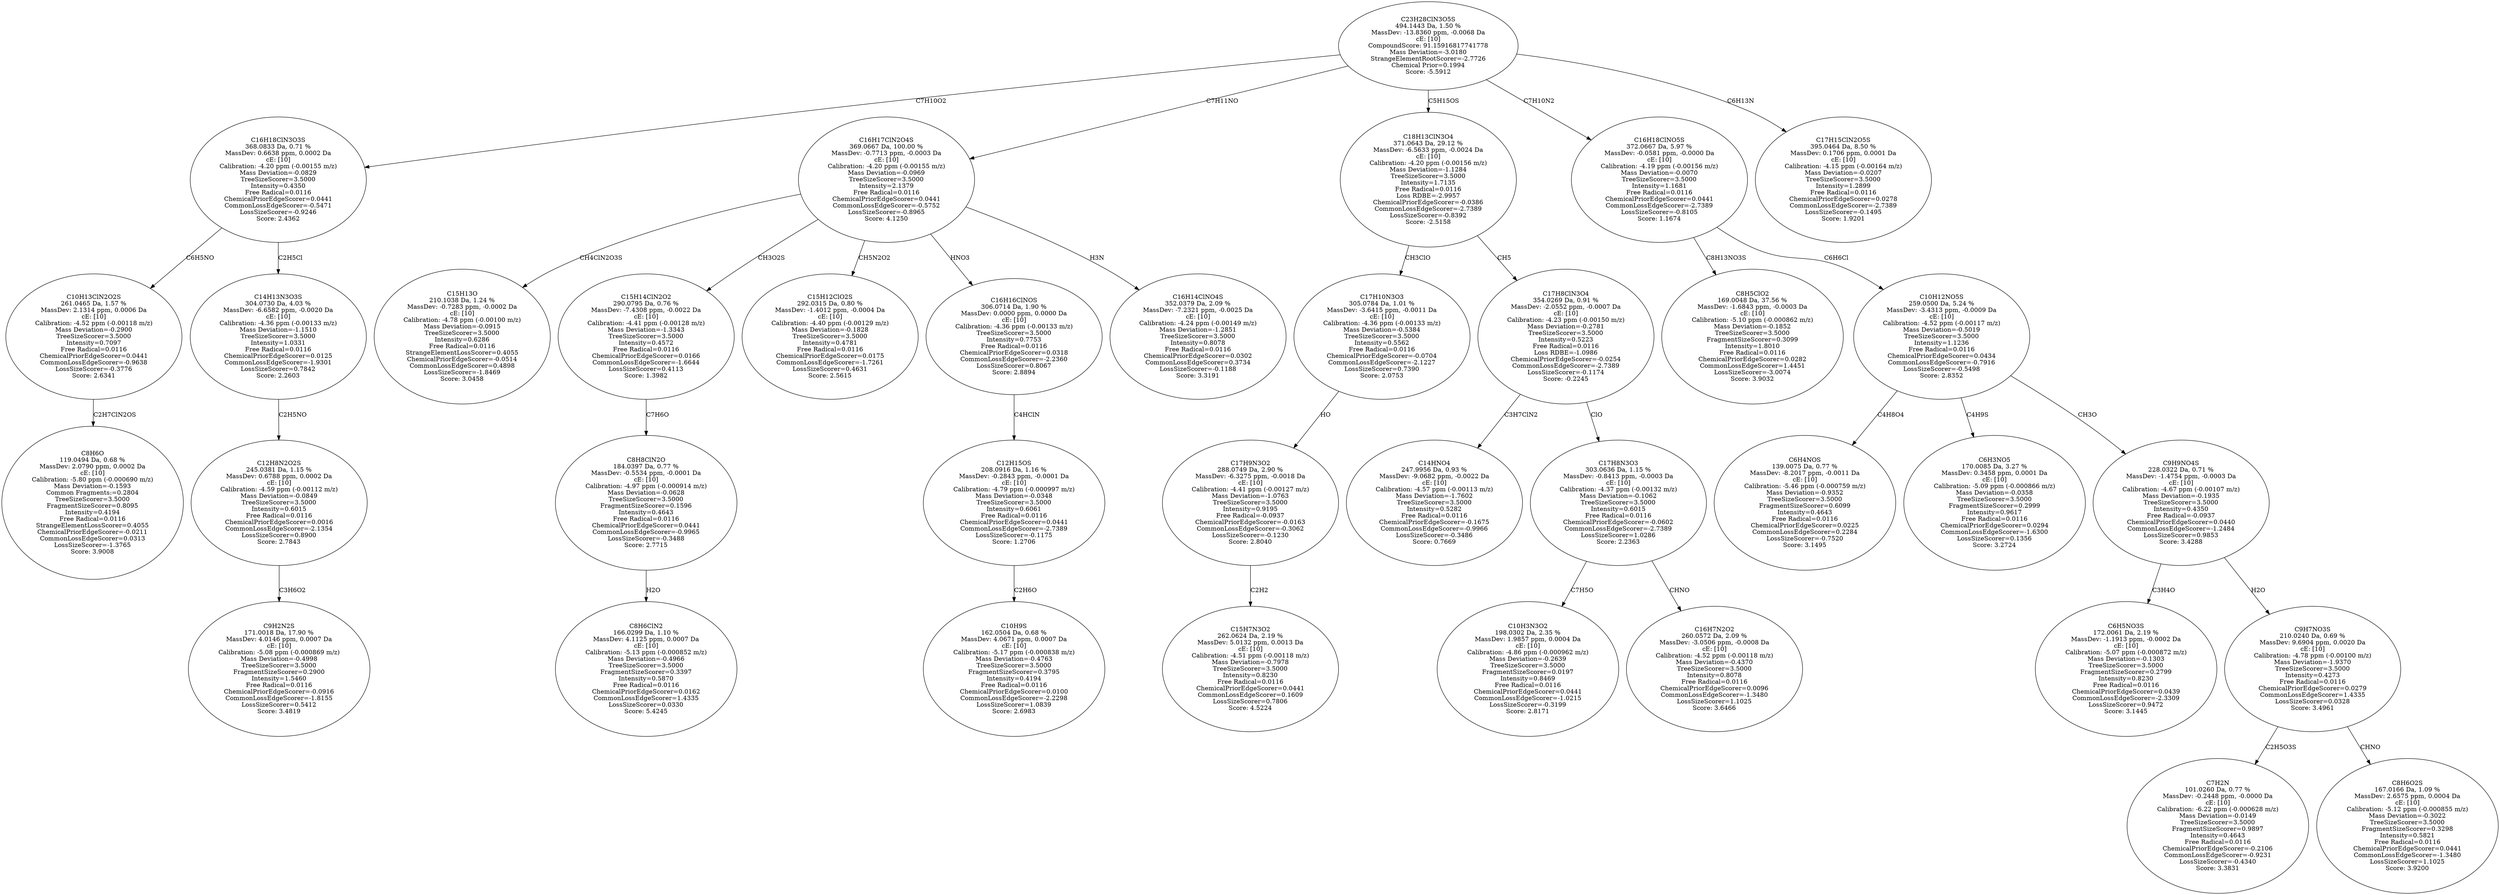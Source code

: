strict digraph {
v1 [label="C8H6O\n119.0494 Da, 0.68 %\nMassDev: 2.0790 ppm, 0.0002 Da\ncE: [10]\nCalibration: -5.80 ppm (-0.000690 m/z)\nMass Deviation=-0.1593\nCommon Fragments:=0.2804\nTreeSizeScorer=3.5000\nFragmentSizeScorer=0.8095\nIntensity=0.4194\nFree Radical=0.0116\nStrangeElementLossScorer=0.4055\nChemicalPriorEdgeScorer=-0.0211\nCommonLossEdgeScorer=0.0313\nLossSizeScorer=-1.3765\nScore: 3.9008"];
v2 [label="C10H13ClN2O2S\n261.0465 Da, 1.57 %\nMassDev: 2.1314 ppm, 0.0006 Da\ncE: [10]\nCalibration: -4.52 ppm (-0.00118 m/z)\nMass Deviation=-0.2900\nTreeSizeScorer=3.5000\nIntensity=0.7097\nFree Radical=0.0116\nChemicalPriorEdgeScorer=0.0441\nCommonLossEdgeScorer=-0.9638\nLossSizeScorer=-0.3776\nScore: 2.6341"];
v3 [label="C9H2N2S\n171.0018 Da, 17.90 %\nMassDev: 4.0146 ppm, 0.0007 Da\ncE: [10]\nCalibration: -5.08 ppm (-0.000869 m/z)\nMass Deviation=-0.4998\nTreeSizeScorer=3.5000\nFragmentSizeScorer=0.2900\nIntensity=1.5460\nFree Radical=0.0116\nChemicalPriorEdgeScorer=-0.0916\nCommonLossEdgeScorer=-1.8155\nLossSizeScorer=0.5412\nScore: 3.4819"];
v4 [label="C12H8N2O2S\n245.0381 Da, 1.15 %\nMassDev: 0.6788 ppm, 0.0002 Da\ncE: [10]\nCalibration: -4.59 ppm (-0.00112 m/z)\nMass Deviation=-0.0849\nTreeSizeScorer=3.5000\nIntensity=0.6015\nFree Radical=0.0116\nChemicalPriorEdgeScorer=0.0016\nCommonLossEdgeScorer=-2.1354\nLossSizeScorer=0.8900\nScore: 2.7843"];
v5 [label="C14H13N3O3S\n304.0730 Da, 4.03 %\nMassDev: -6.6582 ppm, -0.0020 Da\ncE: [10]\nCalibration: -4.36 ppm (-0.00133 m/z)\nMass Deviation=-1.1510\nTreeSizeScorer=3.5000\nIntensity=1.0331\nFree Radical=0.0116\nChemicalPriorEdgeScorer=0.0125\nCommonLossEdgeScorer=-1.9301\nLossSizeScorer=0.7842\nScore: 2.2603"];
v6 [label="C16H18ClN3O3S\n368.0833 Da, 0.71 %\nMassDev: 0.6638 ppm, 0.0002 Da\ncE: [10]\nCalibration: -4.20 ppm (-0.00155 m/z)\nMass Deviation=-0.0829\nTreeSizeScorer=3.5000\nIntensity=0.4350\nFree Radical=0.0116\nChemicalPriorEdgeScorer=0.0441\nCommonLossEdgeScorer=-0.5471\nLossSizeScorer=-0.9246\nScore: 2.4362"];
v7 [label="C15H13O\n210.1038 Da, 1.24 %\nMassDev: -0.7283 ppm, -0.0002 Da\ncE: [10]\nCalibration: -4.78 ppm (-0.00100 m/z)\nMass Deviation=-0.0915\nTreeSizeScorer=3.5000\nIntensity=0.6286\nFree Radical=0.0116\nStrangeElementLossScorer=0.4055\nChemicalPriorEdgeScorer=-0.0514\nCommonLossEdgeScorer=0.4898\nLossSizeScorer=-1.8469\nScore: 3.0458"];
v8 [label="C8H6ClN2\n166.0299 Da, 1.10 %\nMassDev: 4.1125 ppm, 0.0007 Da\ncE: [10]\nCalibration: -5.13 ppm (-0.000852 m/z)\nMass Deviation=-0.4966\nTreeSizeScorer=3.5000\nFragmentSizeScorer=0.3397\nIntensity=0.5870\nFree Radical=0.0116\nChemicalPriorEdgeScorer=0.0162\nCommonLossEdgeScorer=1.4335\nLossSizeScorer=0.0330\nScore: 5.4245"];
v9 [label="C8H8ClN2O\n184.0397 Da, 0.77 %\nMassDev: -0.5534 ppm, -0.0001 Da\ncE: [10]\nCalibration: -4.97 ppm (-0.000914 m/z)\nMass Deviation=-0.0628\nTreeSizeScorer=3.5000\nFragmentSizeScorer=0.1596\nIntensity=0.4643\nFree Radical=0.0116\nChemicalPriorEdgeScorer=0.0441\nCommonLossEdgeScorer=-0.9965\nLossSizeScorer=-0.3488\nScore: 2.7715"];
v10 [label="C15H14ClN2O2\n290.0795 Da, 0.76 %\nMassDev: -7.4308 ppm, -0.0022 Da\ncE: [10]\nCalibration: -4.41 ppm (-0.00128 m/z)\nMass Deviation=-1.3343\nTreeSizeScorer=3.5000\nIntensity=0.4572\nFree Radical=0.0116\nChemicalPriorEdgeScorer=0.0166\nCommonLossEdgeScorer=-1.6644\nLossSizeScorer=0.4113\nScore: 1.3982"];
v11 [label="C15H12ClO2S\n292.0315 Da, 0.80 %\nMassDev: -1.4012 ppm, -0.0004 Da\ncE: [10]\nCalibration: -4.40 ppm (-0.00129 m/z)\nMass Deviation=-0.1828\nTreeSizeScorer=3.5000\nIntensity=0.4781\nFree Radical=0.0116\nChemicalPriorEdgeScorer=0.0175\nCommonLossEdgeScorer=-1.7261\nLossSizeScorer=0.4631\nScore: 2.5615"];
v12 [label="C10H9S\n162.0504 Da, 0.68 %\nMassDev: 4.0671 ppm, 0.0007 Da\ncE: [10]\nCalibration: -5.17 ppm (-0.000838 m/z)\nMass Deviation=-0.4763\nTreeSizeScorer=3.5000\nFragmentSizeScorer=0.3795\nIntensity=0.4194\nFree Radical=0.0116\nChemicalPriorEdgeScorer=0.0100\nCommonLossEdgeScorer=-2.2298\nLossSizeScorer=1.0839\nScore: 2.6983"];
v13 [label="C12H15OS\n208.0916 Da, 1.16 %\nMassDev: -0.2843 ppm, -0.0001 Da\ncE: [10]\nCalibration: -4.79 ppm (-0.000997 m/z)\nMass Deviation=-0.0348\nTreeSizeScorer=3.5000\nIntensity=0.6061\nFree Radical=0.0116\nChemicalPriorEdgeScorer=0.0441\nCommonLossEdgeScorer=-2.7389\nLossSizeScorer=-0.1175\nScore: 1.2706"];
v14 [label="C16H16ClNOS\n306.0714 Da, 1.90 %\nMassDev: 0.0000 ppm, 0.0000 Da\ncE: [10]\nCalibration: -4.36 ppm (-0.00133 m/z)\nTreeSizeScorer=3.5000\nIntensity=0.7753\nFree Radical=0.0116\nChemicalPriorEdgeScorer=0.0318\nCommonLossEdgeScorer=-2.2360\nLossSizeScorer=0.8067\nScore: 2.8894"];
v15 [label="C16H14ClNO4S\n352.0379 Da, 2.09 %\nMassDev: -7.2321 ppm, -0.0025 Da\ncE: [10]\nCalibration: -4.24 ppm (-0.00149 m/z)\nMass Deviation=-1.2851\nTreeSizeScorer=3.5000\nIntensity=0.8078\nFree Radical=0.0116\nChemicalPriorEdgeScorer=0.0302\nCommonLossEdgeScorer=0.3734\nLossSizeScorer=-0.1188\nScore: 3.3191"];
v16 [label="C16H17ClN2O4S\n369.0667 Da, 100.00 %\nMassDev: -0.7713 ppm, -0.0003 Da\ncE: [10]\nCalibration: -4.20 ppm (-0.00155 m/z)\nMass Deviation=-0.0969\nTreeSizeScorer=3.5000\nIntensity=2.1379\nFree Radical=0.0116\nChemicalPriorEdgeScorer=0.0441\nCommonLossEdgeScorer=-0.5752\nLossSizeScorer=-0.8965\nScore: 4.1250"];
v17 [label="C15H7N3O2\n262.0624 Da, 2.19 %\nMassDev: 5.0132 ppm, 0.0013 Da\ncE: [10]\nCalibration: -4.51 ppm (-0.00118 m/z)\nMass Deviation=-0.7978\nTreeSizeScorer=3.5000\nIntensity=0.8230\nFree Radical=0.0116\nChemicalPriorEdgeScorer=0.0441\nCommonLossEdgeScorer=0.1609\nLossSizeScorer=0.7806\nScore: 4.5224"];
v18 [label="C17H9N3O2\n288.0749 Da, 2.90 %\nMassDev: -6.3275 ppm, -0.0018 Da\ncE: [10]\nCalibration: -4.41 ppm (-0.00127 m/z)\nMass Deviation=-1.0763\nTreeSizeScorer=3.5000\nIntensity=0.9195\nFree Radical=-0.0937\nChemicalPriorEdgeScorer=-0.0163\nCommonLossEdgeScorer=-0.3062\nLossSizeScorer=-0.1230\nScore: 2.8040"];
v19 [label="C17H10N3O3\n305.0784 Da, 1.01 %\nMassDev: -3.6415 ppm, -0.0011 Da\ncE: [10]\nCalibration: -4.36 ppm (-0.00133 m/z)\nMass Deviation=-0.5384\nTreeSizeScorer=3.5000\nIntensity=0.5562\nFree Radical=0.0116\nChemicalPriorEdgeScorer=-0.0704\nCommonLossEdgeScorer=-2.1227\nLossSizeScorer=0.7390\nScore: 2.0753"];
v20 [label="C14HNO4\n247.9956 Da, 0.93 %\nMassDev: -9.0682 ppm, -0.0022 Da\ncE: [10]\nCalibration: -4.57 ppm (-0.00113 m/z)\nMass Deviation=-1.7602\nTreeSizeScorer=3.5000\nIntensity=0.5282\nFree Radical=0.0116\nChemicalPriorEdgeScorer=-0.1675\nCommonLossEdgeScorer=-0.9966\nLossSizeScorer=-0.3486\nScore: 0.7669"];
v21 [label="C10H3N3O2\n198.0302 Da, 2.35 %\nMassDev: 1.9857 ppm, 0.0004 Da\ncE: [10]\nCalibration: -4.86 ppm (-0.000962 m/z)\nMass Deviation=-0.2639\nTreeSizeScorer=3.5000\nFragmentSizeScorer=0.0197\nIntensity=0.8469\nFree Radical=0.0116\nChemicalPriorEdgeScorer=0.0441\nCommonLossEdgeScorer=-1.0215\nLossSizeScorer=-0.3199\nScore: 2.8171"];
v22 [label="C16H7N2O2\n260.0572 Da, 2.09 %\nMassDev: -3.0506 ppm, -0.0008 Da\ncE: [10]\nCalibration: -4.52 ppm (-0.00118 m/z)\nMass Deviation=-0.4370\nTreeSizeScorer=3.5000\nIntensity=0.8078\nFree Radical=0.0116\nChemicalPriorEdgeScorer=0.0096\nCommonLossEdgeScorer=-1.3480\nLossSizeScorer=1.1025\nScore: 3.6466"];
v23 [label="C17H8N3O3\n303.0636 Da, 1.15 %\nMassDev: -0.8413 ppm, -0.0003 Da\ncE: [10]\nCalibration: -4.37 ppm (-0.00132 m/z)\nMass Deviation=-0.1062\nTreeSizeScorer=3.5000\nIntensity=0.6015\nFree Radical=0.0116\nChemicalPriorEdgeScorer=-0.0602\nCommonLossEdgeScorer=-2.7389\nLossSizeScorer=1.0286\nScore: 2.2363"];
v24 [label="C17H8ClN3O4\n354.0269 Da, 0.91 %\nMassDev: -2.0552 ppm, -0.0007 Da\ncE: [10]\nCalibration: -4.23 ppm (-0.00150 m/z)\nMass Deviation=-0.2781\nTreeSizeScorer=3.5000\nIntensity=0.5223\nFree Radical=0.0116\nLoss RDBE=-1.0986\nChemicalPriorEdgeScorer=-0.0254\nCommonLossEdgeScorer=-2.7389\nLossSizeScorer=-0.1174\nScore: -0.2245"];
v25 [label="C18H13ClN3O4\n371.0643 Da, 29.12 %\nMassDev: -6.5633 ppm, -0.0024 Da\ncE: [10]\nCalibration: -4.20 ppm (-0.00156 m/z)\nMass Deviation=-1.1284\nTreeSizeScorer=3.5000\nIntensity=1.7135\nFree Radical=0.0116\nLoss RDBE=-2.9957\nChemicalPriorEdgeScorer=-0.0386\nCommonLossEdgeScorer=-2.7389\nLossSizeScorer=-0.8392\nScore: -2.5158"];
v26 [label="C8H5ClO2\n169.0048 Da, 37.56 %\nMassDev: -1.6843 ppm, -0.0003 Da\ncE: [10]\nCalibration: -5.10 ppm (-0.000862 m/z)\nMass Deviation=-0.1852\nTreeSizeScorer=3.5000\nFragmentSizeScorer=0.3099\nIntensity=1.8010\nFree Radical=0.0116\nChemicalPriorEdgeScorer=0.0282\nCommonLossEdgeScorer=1.4451\nLossSizeScorer=-3.0074\nScore: 3.9032"];
v27 [label="C6H4NOS\n139.0075 Da, 0.77 %\nMassDev: -8.2017 ppm, -0.0011 Da\ncE: [10]\nCalibration: -5.46 ppm (-0.000759 m/z)\nMass Deviation=-0.9352\nTreeSizeScorer=3.5000\nFragmentSizeScorer=0.6099\nIntensity=0.4643\nFree Radical=0.0116\nChemicalPriorEdgeScorer=0.0225\nCommonLossEdgeScorer=0.2284\nLossSizeScorer=-0.7520\nScore: 3.1495"];
v28 [label="C6H3NO5\n170.0085 Da, 3.27 %\nMassDev: 0.3458 ppm, 0.0001 Da\ncE: [10]\nCalibration: -5.09 ppm (-0.000866 m/z)\nMass Deviation=-0.0358\nTreeSizeScorer=3.5000\nFragmentSizeScorer=0.2999\nIntensity=0.9617\nFree Radical=0.0116\nChemicalPriorEdgeScorer=0.0294\nCommonLossEdgeScorer=-1.6300\nLossSizeScorer=0.1356\nScore: 3.2724"];
v29 [label="C6H5NO3S\n172.0061 Da, 2.19 %\nMassDev: -1.1913 ppm, -0.0002 Da\ncE: [10]\nCalibration: -5.07 ppm (-0.000872 m/z)\nMass Deviation=-0.1303\nTreeSizeScorer=3.5000\nFragmentSizeScorer=0.2799\nIntensity=0.8230\nFree Radical=0.0116\nChemicalPriorEdgeScorer=0.0439\nCommonLossEdgeScorer=-2.3309\nLossSizeScorer=0.9472\nScore: 3.1445"];
v30 [label="C7H2N\n101.0260 Da, 0.77 %\nMassDev: -0.2448 ppm, -0.0000 Da\ncE: [10]\nCalibration: -6.22 ppm (-0.000628 m/z)\nMass Deviation=-0.0149\nTreeSizeScorer=3.5000\nFragmentSizeScorer=0.9897\nIntensity=0.4643\nFree Radical=0.0116\nChemicalPriorEdgeScorer=-0.2106\nCommonLossEdgeScorer=-0.9231\nLossSizeScorer=-0.4340\nScore: 3.3831"];
v31 [label="C8H6O2S\n167.0166 Da, 1.09 %\nMassDev: 2.6575 ppm, 0.0004 Da\ncE: [10]\nCalibration: -5.12 ppm (-0.000855 m/z)\nMass Deviation=-0.3022\nTreeSizeScorer=3.5000\nFragmentSizeScorer=0.3298\nIntensity=0.5821\nFree Radical=0.0116\nChemicalPriorEdgeScorer=0.0441\nCommonLossEdgeScorer=-1.3480\nLossSizeScorer=1.1025\nScore: 3.9200"];
v32 [label="C9H7NO3S\n210.0240 Da, 0.69 %\nMassDev: 9.6904 ppm, 0.0020 Da\ncE: [10]\nCalibration: -4.78 ppm (-0.00100 m/z)\nMass Deviation=-1.9370\nTreeSizeScorer=3.5000\nIntensity=0.4273\nFree Radical=0.0116\nChemicalPriorEdgeScorer=0.0279\nCommonLossEdgeScorer=1.4335\nLossSizeScorer=0.0328\nScore: 3.4961"];
v33 [label="C9H9NO4S\n228.0322 Da, 0.71 %\nMassDev: -1.4754 ppm, -0.0003 Da\ncE: [10]\nCalibration: -4.67 ppm (-0.00107 m/z)\nMass Deviation=-0.1935\nTreeSizeScorer=3.5000\nIntensity=0.4350\nFree Radical=-0.0937\nChemicalPriorEdgeScorer=0.0440\nCommonLossEdgeScorer=-1.2484\nLossSizeScorer=0.9853\nScore: 3.4288"];
v34 [label="C10H12NO5S\n259.0500 Da, 5.24 %\nMassDev: -3.4313 ppm, -0.0009 Da\ncE: [10]\nCalibration: -4.52 ppm (-0.00117 m/z)\nMass Deviation=-0.5019\nTreeSizeScorer=3.5000\nIntensity=1.1236\nFree Radical=0.0116\nChemicalPriorEdgeScorer=0.0434\nCommonLossEdgeScorer=-0.7916\nLossSizeScorer=-0.5498\nScore: 2.8352"];
v35 [label="C16H18ClNO5S\n372.0667 Da, 5.97 %\nMassDev: -0.0581 ppm, -0.0000 Da\ncE: [10]\nCalibration: -4.19 ppm (-0.00156 m/z)\nMass Deviation=-0.0070\nTreeSizeScorer=3.5000\nIntensity=1.1681\nFree Radical=0.0116\nChemicalPriorEdgeScorer=0.0441\nCommonLossEdgeScorer=-2.7389\nLossSizeScorer=-0.8105\nScore: 1.1674"];
v36 [label="C17H15ClN2O5S\n395.0464 Da, 8.50 %\nMassDev: 0.1706 ppm, 0.0001 Da\ncE: [10]\nCalibration: -4.15 ppm (-0.00164 m/z)\nMass Deviation=-0.0207\nTreeSizeScorer=3.5000\nIntensity=1.2899\nFree Radical=0.0116\nChemicalPriorEdgeScorer=0.0278\nCommonLossEdgeScorer=-2.7389\nLossSizeScorer=-0.1495\nScore: 1.9201"];
v37 [label="C23H28ClN3O5S\n494.1443 Da, 1.50 %\nMassDev: -13.8360 ppm, -0.0068 Da\ncE: [10]\nCompoundScore: 91.15916817741778\nMass Deviation=-3.0180\nStrangeElementRootScorer=-2.7726\nChemical Prior=0.1994\nScore: -5.5912"];
v2 -> v1 [label="C2H7ClN2OS"];
v6 -> v2 [label="C6H5NO"];
v4 -> v3 [label="C3H6O2"];
v5 -> v4 [label="C2H5NO"];
v6 -> v5 [label="C2H5Cl"];
v37 -> v6 [label="C7H10O2"];
v16 -> v7 [label="CH4ClN2O3S"];
v9 -> v8 [label="H2O"];
v10 -> v9 [label="C7H6O"];
v16 -> v10 [label="CH3O2S"];
v16 -> v11 [label="CH5N2O2"];
v13 -> v12 [label="C2H6O"];
v14 -> v13 [label="C4HClN"];
v16 -> v14 [label="HNO3"];
v16 -> v15 [label="H3N"];
v37 -> v16 [label="C7H11NO"];
v18 -> v17 [label="C2H2"];
v19 -> v18 [label="HO"];
v25 -> v19 [label="CH3ClO"];
v24 -> v20 [label="C3H7ClN2"];
v23 -> v21 [label="C7H5O"];
v23 -> v22 [label="CHNO"];
v24 -> v23 [label="ClO"];
v25 -> v24 [label="CH5"];
v37 -> v25 [label="C5H15OS"];
v35 -> v26 [label="C8H13NO3S"];
v34 -> v27 [label="C4H8O4"];
v34 -> v28 [label="C4H9S"];
v33 -> v29 [label="C3H4O"];
v32 -> v30 [label="C2H5O3S"];
v32 -> v31 [label="CHNO"];
v33 -> v32 [label="H2O"];
v34 -> v33 [label="CH3O"];
v35 -> v34 [label="C6H6Cl"];
v37 -> v35 [label="C7H10N2"];
v37 -> v36 [label="C6H13N"];
}